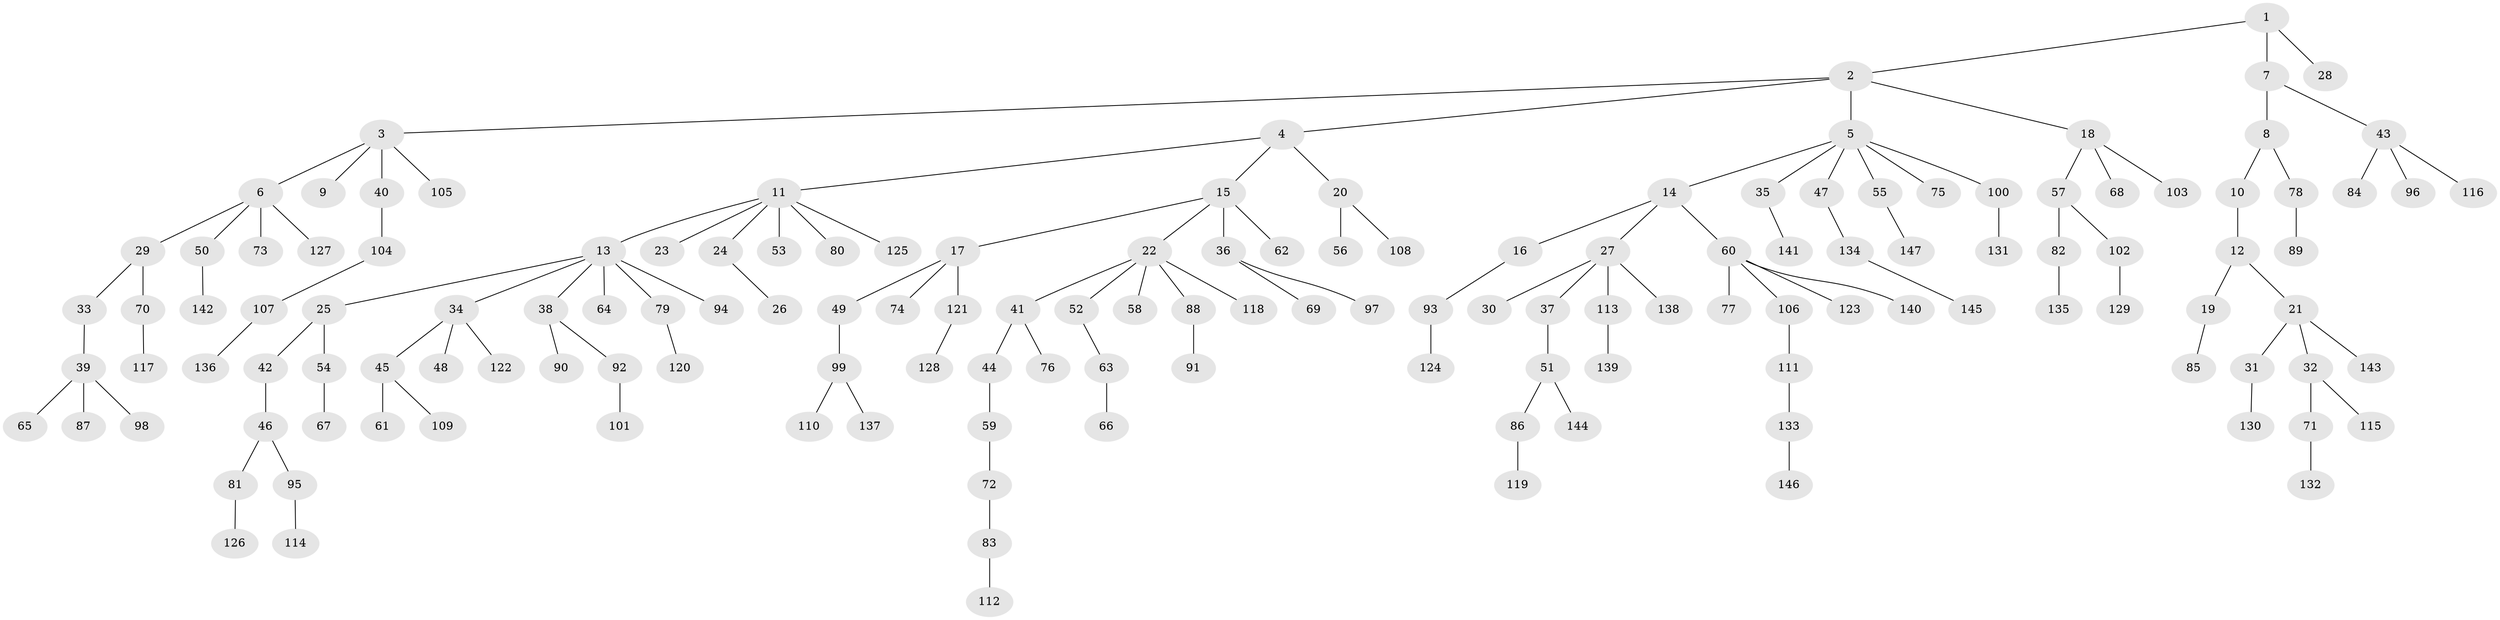 // Generated by graph-tools (version 1.1) at 2025/36/03/09/25 02:36:36]
// undirected, 147 vertices, 146 edges
graph export_dot {
graph [start="1"]
  node [color=gray90,style=filled];
  1;
  2;
  3;
  4;
  5;
  6;
  7;
  8;
  9;
  10;
  11;
  12;
  13;
  14;
  15;
  16;
  17;
  18;
  19;
  20;
  21;
  22;
  23;
  24;
  25;
  26;
  27;
  28;
  29;
  30;
  31;
  32;
  33;
  34;
  35;
  36;
  37;
  38;
  39;
  40;
  41;
  42;
  43;
  44;
  45;
  46;
  47;
  48;
  49;
  50;
  51;
  52;
  53;
  54;
  55;
  56;
  57;
  58;
  59;
  60;
  61;
  62;
  63;
  64;
  65;
  66;
  67;
  68;
  69;
  70;
  71;
  72;
  73;
  74;
  75;
  76;
  77;
  78;
  79;
  80;
  81;
  82;
  83;
  84;
  85;
  86;
  87;
  88;
  89;
  90;
  91;
  92;
  93;
  94;
  95;
  96;
  97;
  98;
  99;
  100;
  101;
  102;
  103;
  104;
  105;
  106;
  107;
  108;
  109;
  110;
  111;
  112;
  113;
  114;
  115;
  116;
  117;
  118;
  119;
  120;
  121;
  122;
  123;
  124;
  125;
  126;
  127;
  128;
  129;
  130;
  131;
  132;
  133;
  134;
  135;
  136;
  137;
  138;
  139;
  140;
  141;
  142;
  143;
  144;
  145;
  146;
  147;
  1 -- 2;
  1 -- 7;
  1 -- 28;
  2 -- 3;
  2 -- 4;
  2 -- 5;
  2 -- 18;
  3 -- 6;
  3 -- 9;
  3 -- 40;
  3 -- 105;
  4 -- 11;
  4 -- 15;
  4 -- 20;
  5 -- 14;
  5 -- 35;
  5 -- 47;
  5 -- 55;
  5 -- 75;
  5 -- 100;
  6 -- 29;
  6 -- 50;
  6 -- 73;
  6 -- 127;
  7 -- 8;
  7 -- 43;
  8 -- 10;
  8 -- 78;
  10 -- 12;
  11 -- 13;
  11 -- 23;
  11 -- 24;
  11 -- 53;
  11 -- 80;
  11 -- 125;
  12 -- 19;
  12 -- 21;
  13 -- 25;
  13 -- 34;
  13 -- 38;
  13 -- 64;
  13 -- 79;
  13 -- 94;
  14 -- 16;
  14 -- 27;
  14 -- 60;
  15 -- 17;
  15 -- 22;
  15 -- 36;
  15 -- 62;
  16 -- 93;
  17 -- 49;
  17 -- 74;
  17 -- 121;
  18 -- 57;
  18 -- 68;
  18 -- 103;
  19 -- 85;
  20 -- 56;
  20 -- 108;
  21 -- 31;
  21 -- 32;
  21 -- 143;
  22 -- 41;
  22 -- 52;
  22 -- 58;
  22 -- 88;
  22 -- 118;
  24 -- 26;
  25 -- 42;
  25 -- 54;
  27 -- 30;
  27 -- 37;
  27 -- 113;
  27 -- 138;
  29 -- 33;
  29 -- 70;
  31 -- 130;
  32 -- 71;
  32 -- 115;
  33 -- 39;
  34 -- 45;
  34 -- 48;
  34 -- 122;
  35 -- 141;
  36 -- 69;
  36 -- 97;
  37 -- 51;
  38 -- 90;
  38 -- 92;
  39 -- 65;
  39 -- 87;
  39 -- 98;
  40 -- 104;
  41 -- 44;
  41 -- 76;
  42 -- 46;
  43 -- 84;
  43 -- 96;
  43 -- 116;
  44 -- 59;
  45 -- 61;
  45 -- 109;
  46 -- 81;
  46 -- 95;
  47 -- 134;
  49 -- 99;
  50 -- 142;
  51 -- 86;
  51 -- 144;
  52 -- 63;
  54 -- 67;
  55 -- 147;
  57 -- 82;
  57 -- 102;
  59 -- 72;
  60 -- 77;
  60 -- 106;
  60 -- 123;
  60 -- 140;
  63 -- 66;
  70 -- 117;
  71 -- 132;
  72 -- 83;
  78 -- 89;
  79 -- 120;
  81 -- 126;
  82 -- 135;
  83 -- 112;
  86 -- 119;
  88 -- 91;
  92 -- 101;
  93 -- 124;
  95 -- 114;
  99 -- 110;
  99 -- 137;
  100 -- 131;
  102 -- 129;
  104 -- 107;
  106 -- 111;
  107 -- 136;
  111 -- 133;
  113 -- 139;
  121 -- 128;
  133 -- 146;
  134 -- 145;
}
